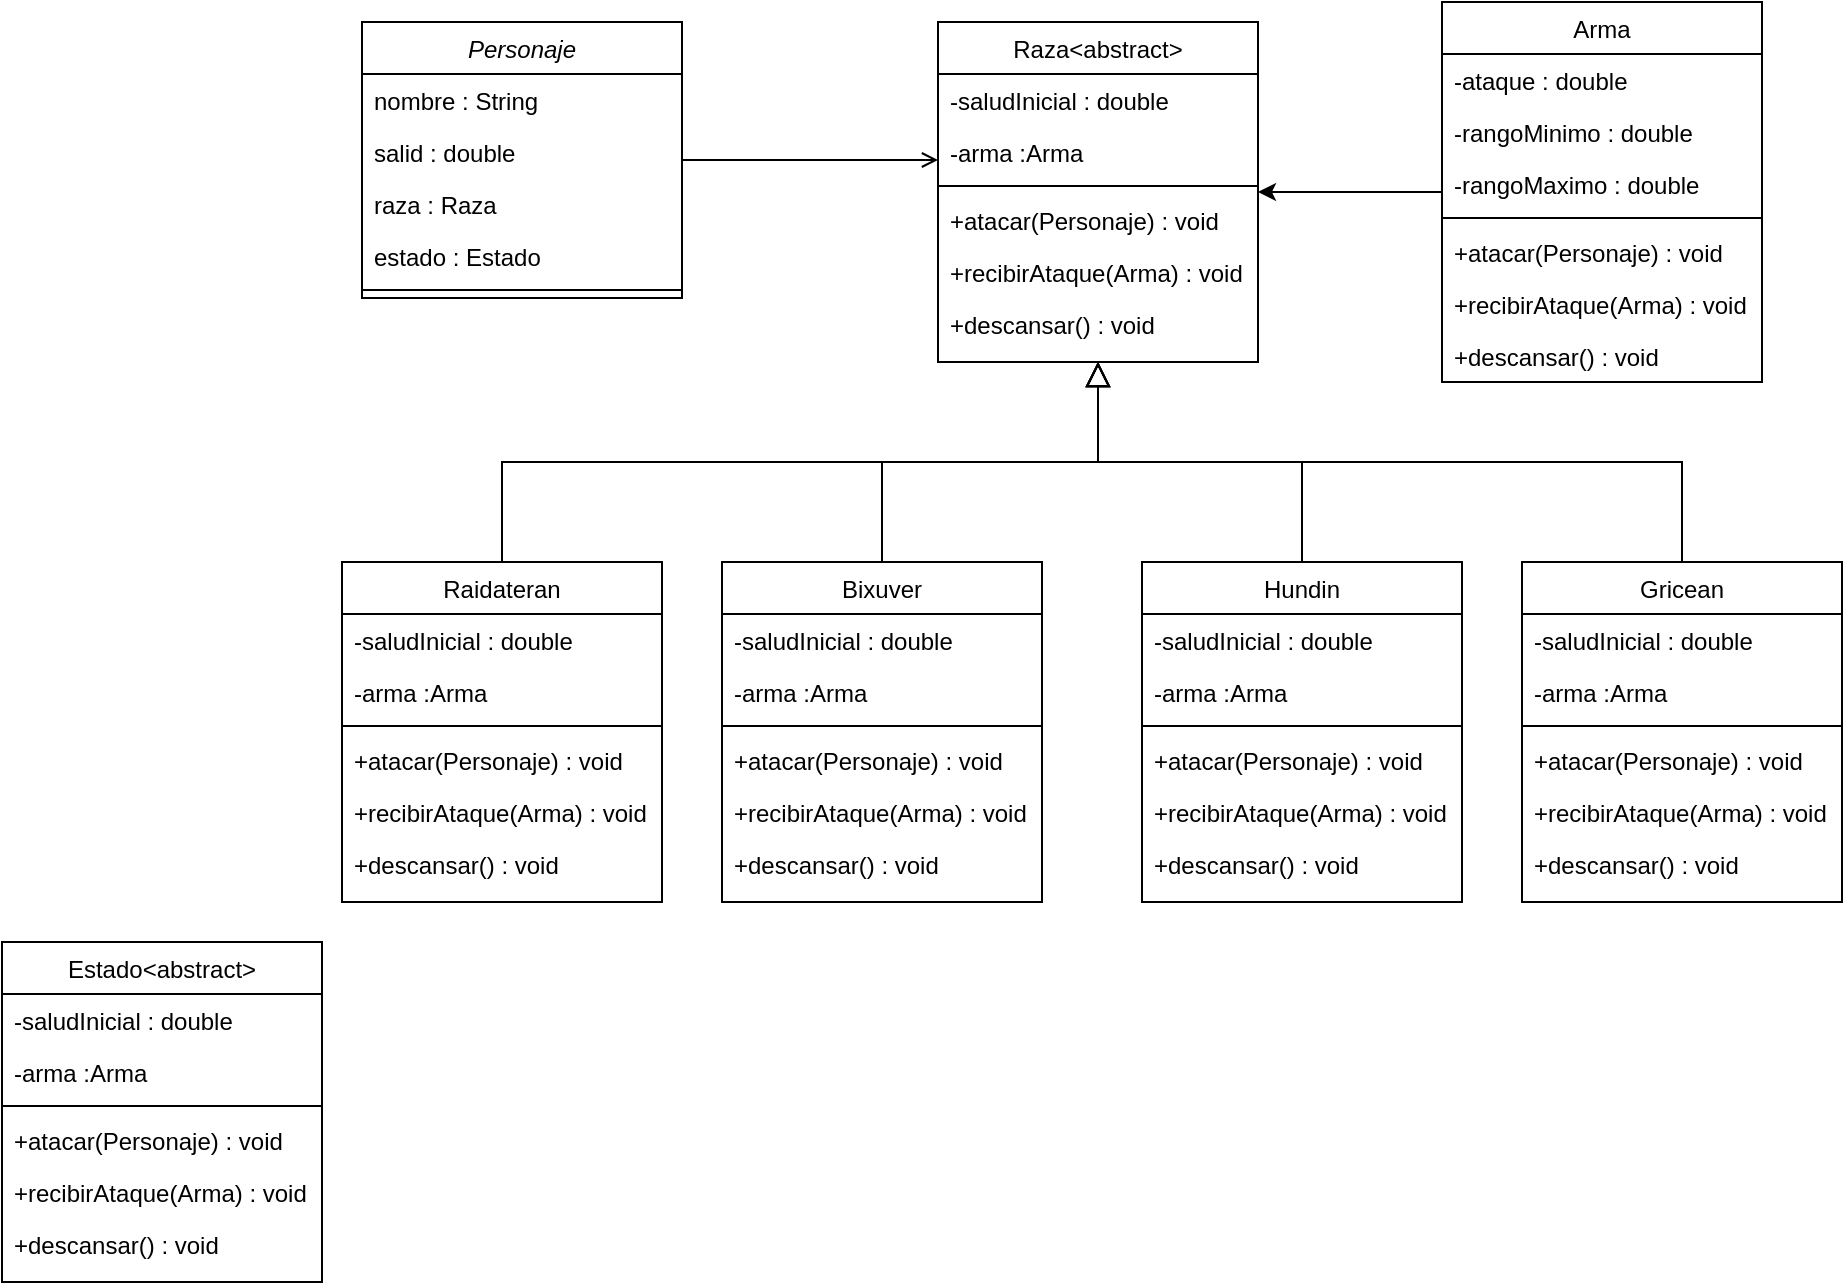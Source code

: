 <mxfile version="14.6.13" type="device"><diagram id="C5RBs43oDa-KdzZeNtuy" name="Page-1"><mxGraphModel dx="862" dy="450" grid="1" gridSize="10" guides="1" tooltips="1" connect="1" arrows="1" fold="1" page="1" pageScale="1" pageWidth="827" pageHeight="1169" math="0" shadow="0"><root><mxCell id="WIyWlLk6GJQsqaUBKTNV-0"/><mxCell id="WIyWlLk6GJQsqaUBKTNV-1" parent="WIyWlLk6GJQsqaUBKTNV-0"/><mxCell id="zkfFHV4jXpPFQw0GAbJ--0" value="Personaje" style="swimlane;fontStyle=2;align=center;verticalAlign=top;childLayout=stackLayout;horizontal=1;startSize=26;horizontalStack=0;resizeParent=1;resizeLast=0;collapsible=1;marginBottom=0;rounded=0;shadow=0;strokeWidth=1;" parent="WIyWlLk6GJQsqaUBKTNV-1" vertex="1"><mxGeometry x="220" y="120" width="160" height="138" as="geometry"><mxRectangle x="230" y="140" width="160" height="26" as="alternateBounds"/></mxGeometry></mxCell><mxCell id="zkfFHV4jXpPFQw0GAbJ--1" value="nombre : String" style="text;align=left;verticalAlign=top;spacingLeft=4;spacingRight=4;overflow=hidden;rotatable=0;points=[[0,0.5],[1,0.5]];portConstraint=eastwest;" parent="zkfFHV4jXpPFQw0GAbJ--0" vertex="1"><mxGeometry y="26" width="160" height="26" as="geometry"/></mxCell><mxCell id="zkfFHV4jXpPFQw0GAbJ--2" value="salid : double" style="text;align=left;verticalAlign=top;spacingLeft=4;spacingRight=4;overflow=hidden;rotatable=0;points=[[0,0.5],[1,0.5]];portConstraint=eastwest;rounded=0;shadow=0;html=0;" parent="zkfFHV4jXpPFQw0GAbJ--0" vertex="1"><mxGeometry y="52" width="160" height="26" as="geometry"/></mxCell><mxCell id="zkfFHV4jXpPFQw0GAbJ--3" value="raza : Raza" style="text;align=left;verticalAlign=top;spacingLeft=4;spacingRight=4;overflow=hidden;rotatable=0;points=[[0,0.5],[1,0.5]];portConstraint=eastwest;rounded=0;shadow=0;html=0;" parent="zkfFHV4jXpPFQw0GAbJ--0" vertex="1"><mxGeometry y="78" width="160" height="26" as="geometry"/></mxCell><mxCell id="sboW8jeZVxDqX9G1kgW3-0" value="estado : Estado" style="text;align=left;verticalAlign=top;spacingLeft=4;spacingRight=4;overflow=hidden;rotatable=0;points=[[0,0.5],[1,0.5]];portConstraint=eastwest;rounded=0;shadow=0;html=0;" vertex="1" parent="zkfFHV4jXpPFQw0GAbJ--0"><mxGeometry y="104" width="160" height="26" as="geometry"/></mxCell><mxCell id="zkfFHV4jXpPFQw0GAbJ--4" value="" style="line;html=1;strokeWidth=1;align=left;verticalAlign=middle;spacingTop=-1;spacingLeft=3;spacingRight=3;rotatable=0;labelPosition=right;points=[];portConstraint=eastwest;" parent="zkfFHV4jXpPFQw0GAbJ--0" vertex="1"><mxGeometry y="130" width="160" height="8" as="geometry"/></mxCell><mxCell id="zkfFHV4jXpPFQw0GAbJ--12" value="" style="endArrow=block;endSize=10;endFill=0;shadow=0;strokeWidth=1;rounded=0;edgeStyle=elbowEdgeStyle;elbow=vertical;" parent="WIyWlLk6GJQsqaUBKTNV-1" target="zkfFHV4jXpPFQw0GAbJ--17" edge="1"><mxGeometry width="160" relative="1" as="geometry"><mxPoint x="480" y="390" as="sourcePoint"/><mxPoint x="200" y="203" as="targetPoint"/></mxGeometry></mxCell><mxCell id="zkfFHV4jXpPFQw0GAbJ--16" value="" style="endArrow=block;endSize=10;endFill=0;shadow=0;strokeWidth=1;rounded=0;edgeStyle=elbowEdgeStyle;elbow=vertical;" parent="WIyWlLk6GJQsqaUBKTNV-1" source="sboW8jeZVxDqX9G1kgW3-32" target="zkfFHV4jXpPFQw0GAbJ--17" edge="1"><mxGeometry width="160" relative="1" as="geometry"><mxPoint x="700" y="410" as="sourcePoint"/><mxPoint x="310" y="271" as="targetPoint"/></mxGeometry></mxCell><mxCell id="zkfFHV4jXpPFQw0GAbJ--17" value="Raza&lt;abstract&gt;" style="swimlane;fontStyle=0;align=center;verticalAlign=top;childLayout=stackLayout;horizontal=1;startSize=26;horizontalStack=0;resizeParent=1;resizeLast=0;collapsible=1;marginBottom=0;rounded=0;shadow=0;strokeWidth=1;" parent="WIyWlLk6GJQsqaUBKTNV-1" vertex="1"><mxGeometry x="508" y="120" width="160" height="170" as="geometry"><mxRectangle x="550" y="140" width="160" height="26" as="alternateBounds"/></mxGeometry></mxCell><mxCell id="zkfFHV4jXpPFQw0GAbJ--18" value="-saludInicial : double" style="text;align=left;verticalAlign=top;spacingLeft=4;spacingRight=4;overflow=hidden;rotatable=0;points=[[0,0.5],[1,0.5]];portConstraint=eastwest;" parent="zkfFHV4jXpPFQw0GAbJ--17" vertex="1"><mxGeometry y="26" width="160" height="26" as="geometry"/></mxCell><mxCell id="zkfFHV4jXpPFQw0GAbJ--19" value="-arma :Arma" style="text;align=left;verticalAlign=top;spacingLeft=4;spacingRight=4;overflow=hidden;rotatable=0;points=[[0,0.5],[1,0.5]];portConstraint=eastwest;rounded=0;shadow=0;html=0;" parent="zkfFHV4jXpPFQw0GAbJ--17" vertex="1"><mxGeometry y="52" width="160" height="26" as="geometry"/></mxCell><mxCell id="zkfFHV4jXpPFQw0GAbJ--23" value="" style="line;html=1;strokeWidth=1;align=left;verticalAlign=middle;spacingTop=-1;spacingLeft=3;spacingRight=3;rotatable=0;labelPosition=right;points=[];portConstraint=eastwest;" parent="zkfFHV4jXpPFQw0GAbJ--17" vertex="1"><mxGeometry y="78" width="160" height="8" as="geometry"/></mxCell><mxCell id="zkfFHV4jXpPFQw0GAbJ--24" value="+atacar(Personaje) : void" style="text;align=left;verticalAlign=top;spacingLeft=4;spacingRight=4;overflow=hidden;rotatable=0;points=[[0,0.5],[1,0.5]];portConstraint=eastwest;" parent="zkfFHV4jXpPFQw0GAbJ--17" vertex="1"><mxGeometry y="86" width="160" height="26" as="geometry"/></mxCell><mxCell id="zkfFHV4jXpPFQw0GAbJ--25" value="+recibirAtaque(Arma) : void" style="text;align=left;verticalAlign=top;spacingLeft=4;spacingRight=4;overflow=hidden;rotatable=0;points=[[0,0.5],[1,0.5]];portConstraint=eastwest;" parent="zkfFHV4jXpPFQw0GAbJ--17" vertex="1"><mxGeometry y="112" width="160" height="26" as="geometry"/></mxCell><mxCell id="sboW8jeZVxDqX9G1kgW3-1" value="+descansar() : void" style="text;align=left;verticalAlign=top;spacingLeft=4;spacingRight=4;overflow=hidden;rotatable=0;points=[[0,0.5],[1,0.5]];portConstraint=eastwest;" vertex="1" parent="zkfFHV4jXpPFQw0GAbJ--17"><mxGeometry y="138" width="160" height="26" as="geometry"/></mxCell><mxCell id="zkfFHV4jXpPFQw0GAbJ--26" value="" style="endArrow=open;shadow=0;strokeWidth=1;rounded=0;endFill=1;edgeStyle=elbowEdgeStyle;elbow=vertical;" parent="WIyWlLk6GJQsqaUBKTNV-1" source="zkfFHV4jXpPFQw0GAbJ--0" target="zkfFHV4jXpPFQw0GAbJ--17" edge="1"><mxGeometry x="0.5" y="41" relative="1" as="geometry"><mxPoint x="380" y="192" as="sourcePoint"/><mxPoint x="540" y="192" as="targetPoint"/><mxPoint x="-40" y="32" as="offset"/></mxGeometry></mxCell><mxCell id="sboW8jeZVxDqX9G1kgW3-17" style="edgeStyle=orthogonalEdgeStyle;rounded=0;orthogonalLoop=1;jettySize=auto;html=1;" edge="1" parent="WIyWlLk6GJQsqaUBKTNV-1" source="sboW8jeZVxDqX9G1kgW3-2" target="zkfFHV4jXpPFQw0GAbJ--17"><mxGeometry relative="1" as="geometry"/></mxCell><mxCell id="sboW8jeZVxDqX9G1kgW3-2" value="Arma" style="swimlane;fontStyle=0;align=center;verticalAlign=top;childLayout=stackLayout;horizontal=1;startSize=26;horizontalStack=0;resizeParent=1;resizeLast=0;collapsible=1;marginBottom=0;rounded=0;shadow=0;strokeWidth=1;" vertex="1" parent="WIyWlLk6GJQsqaUBKTNV-1"><mxGeometry x="760" y="110" width="160" height="190" as="geometry"><mxRectangle x="550" y="140" width="160" height="26" as="alternateBounds"/></mxGeometry></mxCell><mxCell id="sboW8jeZVxDqX9G1kgW3-3" value="-ataque : double" style="text;align=left;verticalAlign=top;spacingLeft=4;spacingRight=4;overflow=hidden;rotatable=0;points=[[0,0.5],[1,0.5]];portConstraint=eastwest;" vertex="1" parent="sboW8jeZVxDqX9G1kgW3-2"><mxGeometry y="26" width="160" height="26" as="geometry"/></mxCell><mxCell id="sboW8jeZVxDqX9G1kgW3-4" value="-rangoMinimo : double" style="text;align=left;verticalAlign=top;spacingLeft=4;spacingRight=4;overflow=hidden;rotatable=0;points=[[0,0.5],[1,0.5]];portConstraint=eastwest;rounded=0;shadow=0;html=0;" vertex="1" parent="sboW8jeZVxDqX9G1kgW3-2"><mxGeometry y="52" width="160" height="26" as="geometry"/></mxCell><mxCell id="sboW8jeZVxDqX9G1kgW3-16" value="-rangoMaximo : double" style="text;align=left;verticalAlign=top;spacingLeft=4;spacingRight=4;overflow=hidden;rotatable=0;points=[[0,0.5],[1,0.5]];portConstraint=eastwest;rounded=0;shadow=0;html=0;" vertex="1" parent="sboW8jeZVxDqX9G1kgW3-2"><mxGeometry y="78" width="160" height="26" as="geometry"/></mxCell><mxCell id="sboW8jeZVxDqX9G1kgW3-5" value="" style="line;html=1;strokeWidth=1;align=left;verticalAlign=middle;spacingTop=-1;spacingLeft=3;spacingRight=3;rotatable=0;labelPosition=right;points=[];portConstraint=eastwest;" vertex="1" parent="sboW8jeZVxDqX9G1kgW3-2"><mxGeometry y="104" width="160" height="8" as="geometry"/></mxCell><mxCell id="sboW8jeZVxDqX9G1kgW3-6" value="+atacar(Personaje) : void" style="text;align=left;verticalAlign=top;spacingLeft=4;spacingRight=4;overflow=hidden;rotatable=0;points=[[0,0.5],[1,0.5]];portConstraint=eastwest;" vertex="1" parent="sboW8jeZVxDqX9G1kgW3-2"><mxGeometry y="112" width="160" height="26" as="geometry"/></mxCell><mxCell id="sboW8jeZVxDqX9G1kgW3-7" value="+recibirAtaque(Arma) : void" style="text;align=left;verticalAlign=top;spacingLeft=4;spacingRight=4;overflow=hidden;rotatable=0;points=[[0,0.5],[1,0.5]];portConstraint=eastwest;" vertex="1" parent="sboW8jeZVxDqX9G1kgW3-2"><mxGeometry y="138" width="160" height="26" as="geometry"/></mxCell><mxCell id="sboW8jeZVxDqX9G1kgW3-8" value="+descansar() : void" style="text;align=left;verticalAlign=top;spacingLeft=4;spacingRight=4;overflow=hidden;rotatable=0;points=[[0,0.5],[1,0.5]];portConstraint=eastwest;" vertex="1" parent="sboW8jeZVxDqX9G1kgW3-2"><mxGeometry y="164" width="160" height="26" as="geometry"/></mxCell><mxCell id="sboW8jeZVxDqX9G1kgW3-32" value="Hundin" style="swimlane;fontStyle=0;align=center;verticalAlign=top;childLayout=stackLayout;horizontal=1;startSize=26;horizontalStack=0;resizeParent=1;resizeLast=0;collapsible=1;marginBottom=0;rounded=0;shadow=0;strokeWidth=1;" vertex="1" parent="WIyWlLk6GJQsqaUBKTNV-1"><mxGeometry x="610" y="390" width="160" height="170" as="geometry"><mxRectangle x="550" y="140" width="160" height="26" as="alternateBounds"/></mxGeometry></mxCell><mxCell id="sboW8jeZVxDqX9G1kgW3-33" value="-saludInicial : double" style="text;align=left;verticalAlign=top;spacingLeft=4;spacingRight=4;overflow=hidden;rotatable=0;points=[[0,0.5],[1,0.5]];portConstraint=eastwest;" vertex="1" parent="sboW8jeZVxDqX9G1kgW3-32"><mxGeometry y="26" width="160" height="26" as="geometry"/></mxCell><mxCell id="sboW8jeZVxDqX9G1kgW3-34" value="-arma :Arma" style="text;align=left;verticalAlign=top;spacingLeft=4;spacingRight=4;overflow=hidden;rotatable=0;points=[[0,0.5],[1,0.5]];portConstraint=eastwest;rounded=0;shadow=0;html=0;" vertex="1" parent="sboW8jeZVxDqX9G1kgW3-32"><mxGeometry y="52" width="160" height="26" as="geometry"/></mxCell><mxCell id="sboW8jeZVxDqX9G1kgW3-35" value="" style="line;html=1;strokeWidth=1;align=left;verticalAlign=middle;spacingTop=-1;spacingLeft=3;spacingRight=3;rotatable=0;labelPosition=right;points=[];portConstraint=eastwest;" vertex="1" parent="sboW8jeZVxDqX9G1kgW3-32"><mxGeometry y="78" width="160" height="8" as="geometry"/></mxCell><mxCell id="sboW8jeZVxDqX9G1kgW3-36" value="+atacar(Personaje) : void" style="text;align=left;verticalAlign=top;spacingLeft=4;spacingRight=4;overflow=hidden;rotatable=0;points=[[0,0.5],[1,0.5]];portConstraint=eastwest;" vertex="1" parent="sboW8jeZVxDqX9G1kgW3-32"><mxGeometry y="86" width="160" height="26" as="geometry"/></mxCell><mxCell id="sboW8jeZVxDqX9G1kgW3-37" value="+recibirAtaque(Arma) : void" style="text;align=left;verticalAlign=top;spacingLeft=4;spacingRight=4;overflow=hidden;rotatable=0;points=[[0,0.5],[1,0.5]];portConstraint=eastwest;" vertex="1" parent="sboW8jeZVxDqX9G1kgW3-32"><mxGeometry y="112" width="160" height="26" as="geometry"/></mxCell><mxCell id="sboW8jeZVxDqX9G1kgW3-38" value="+descansar() : void" style="text;align=left;verticalAlign=top;spacingLeft=4;spacingRight=4;overflow=hidden;rotatable=0;points=[[0,0.5],[1,0.5]];portConstraint=eastwest;" vertex="1" parent="sboW8jeZVxDqX9G1kgW3-32"><mxGeometry y="138" width="160" height="26" as="geometry"/></mxCell><mxCell id="sboW8jeZVxDqX9G1kgW3-39" value="Gricean" style="swimlane;fontStyle=0;align=center;verticalAlign=top;childLayout=stackLayout;horizontal=1;startSize=26;horizontalStack=0;resizeParent=1;resizeLast=0;collapsible=1;marginBottom=0;rounded=0;shadow=0;strokeWidth=1;" vertex="1" parent="WIyWlLk6GJQsqaUBKTNV-1"><mxGeometry x="800" y="390" width="160" height="170" as="geometry"><mxRectangle x="550" y="140" width="160" height="26" as="alternateBounds"/></mxGeometry></mxCell><mxCell id="sboW8jeZVxDqX9G1kgW3-40" value="-saludInicial : double" style="text;align=left;verticalAlign=top;spacingLeft=4;spacingRight=4;overflow=hidden;rotatable=0;points=[[0,0.5],[1,0.5]];portConstraint=eastwest;" vertex="1" parent="sboW8jeZVxDqX9G1kgW3-39"><mxGeometry y="26" width="160" height="26" as="geometry"/></mxCell><mxCell id="sboW8jeZVxDqX9G1kgW3-41" value="-arma :Arma" style="text;align=left;verticalAlign=top;spacingLeft=4;spacingRight=4;overflow=hidden;rotatable=0;points=[[0,0.5],[1,0.5]];portConstraint=eastwest;rounded=0;shadow=0;html=0;" vertex="1" parent="sboW8jeZVxDqX9G1kgW3-39"><mxGeometry y="52" width="160" height="26" as="geometry"/></mxCell><mxCell id="sboW8jeZVxDqX9G1kgW3-42" value="" style="line;html=1;strokeWidth=1;align=left;verticalAlign=middle;spacingTop=-1;spacingLeft=3;spacingRight=3;rotatable=0;labelPosition=right;points=[];portConstraint=eastwest;" vertex="1" parent="sboW8jeZVxDqX9G1kgW3-39"><mxGeometry y="78" width="160" height="8" as="geometry"/></mxCell><mxCell id="sboW8jeZVxDqX9G1kgW3-43" value="+atacar(Personaje) : void" style="text;align=left;verticalAlign=top;spacingLeft=4;spacingRight=4;overflow=hidden;rotatable=0;points=[[0,0.5],[1,0.5]];portConstraint=eastwest;" vertex="1" parent="sboW8jeZVxDqX9G1kgW3-39"><mxGeometry y="86" width="160" height="26" as="geometry"/></mxCell><mxCell id="sboW8jeZVxDqX9G1kgW3-44" value="+recibirAtaque(Arma) : void" style="text;align=left;verticalAlign=top;spacingLeft=4;spacingRight=4;overflow=hidden;rotatable=0;points=[[0,0.5],[1,0.5]];portConstraint=eastwest;" vertex="1" parent="sboW8jeZVxDqX9G1kgW3-39"><mxGeometry y="112" width="160" height="26" as="geometry"/></mxCell><mxCell id="sboW8jeZVxDqX9G1kgW3-45" value="+descansar() : void" style="text;align=left;verticalAlign=top;spacingLeft=4;spacingRight=4;overflow=hidden;rotatable=0;points=[[0,0.5],[1,0.5]];portConstraint=eastwest;" vertex="1" parent="sboW8jeZVxDqX9G1kgW3-39"><mxGeometry y="138" width="160" height="26" as="geometry"/></mxCell><mxCell id="sboW8jeZVxDqX9G1kgW3-46" value="Bixuver" style="swimlane;fontStyle=0;align=center;verticalAlign=top;childLayout=stackLayout;horizontal=1;startSize=26;horizontalStack=0;resizeParent=1;resizeLast=0;collapsible=1;marginBottom=0;rounded=0;shadow=0;strokeWidth=1;" vertex="1" parent="WIyWlLk6GJQsqaUBKTNV-1"><mxGeometry x="400" y="390" width="160" height="170" as="geometry"><mxRectangle x="550" y="140" width="160" height="26" as="alternateBounds"/></mxGeometry></mxCell><mxCell id="sboW8jeZVxDqX9G1kgW3-47" value="-saludInicial : double" style="text;align=left;verticalAlign=top;spacingLeft=4;spacingRight=4;overflow=hidden;rotatable=0;points=[[0,0.5],[1,0.5]];portConstraint=eastwest;" vertex="1" parent="sboW8jeZVxDqX9G1kgW3-46"><mxGeometry y="26" width="160" height="26" as="geometry"/></mxCell><mxCell id="sboW8jeZVxDqX9G1kgW3-48" value="-arma :Arma" style="text;align=left;verticalAlign=top;spacingLeft=4;spacingRight=4;overflow=hidden;rotatable=0;points=[[0,0.5],[1,0.5]];portConstraint=eastwest;rounded=0;shadow=0;html=0;" vertex="1" parent="sboW8jeZVxDqX9G1kgW3-46"><mxGeometry y="52" width="160" height="26" as="geometry"/></mxCell><mxCell id="sboW8jeZVxDqX9G1kgW3-49" value="" style="line;html=1;strokeWidth=1;align=left;verticalAlign=middle;spacingTop=-1;spacingLeft=3;spacingRight=3;rotatable=0;labelPosition=right;points=[];portConstraint=eastwest;" vertex="1" parent="sboW8jeZVxDqX9G1kgW3-46"><mxGeometry y="78" width="160" height="8" as="geometry"/></mxCell><mxCell id="sboW8jeZVxDqX9G1kgW3-50" value="+atacar(Personaje) : void" style="text;align=left;verticalAlign=top;spacingLeft=4;spacingRight=4;overflow=hidden;rotatable=0;points=[[0,0.5],[1,0.5]];portConstraint=eastwest;" vertex="1" parent="sboW8jeZVxDqX9G1kgW3-46"><mxGeometry y="86" width="160" height="26" as="geometry"/></mxCell><mxCell id="sboW8jeZVxDqX9G1kgW3-51" value="+recibirAtaque(Arma) : void" style="text;align=left;verticalAlign=top;spacingLeft=4;spacingRight=4;overflow=hidden;rotatable=0;points=[[0,0.5],[1,0.5]];portConstraint=eastwest;" vertex="1" parent="sboW8jeZVxDqX9G1kgW3-46"><mxGeometry y="112" width="160" height="26" as="geometry"/></mxCell><mxCell id="sboW8jeZVxDqX9G1kgW3-52" value="+descansar() : void" style="text;align=left;verticalAlign=top;spacingLeft=4;spacingRight=4;overflow=hidden;rotatable=0;points=[[0,0.5],[1,0.5]];portConstraint=eastwest;" vertex="1" parent="sboW8jeZVxDqX9G1kgW3-46"><mxGeometry y="138" width="160" height="26" as="geometry"/></mxCell><mxCell id="sboW8jeZVxDqX9G1kgW3-53" value="Raidateran" style="swimlane;fontStyle=0;align=center;verticalAlign=top;childLayout=stackLayout;horizontal=1;startSize=26;horizontalStack=0;resizeParent=1;resizeLast=0;collapsible=1;marginBottom=0;rounded=0;shadow=0;strokeWidth=1;" vertex="1" parent="WIyWlLk6GJQsqaUBKTNV-1"><mxGeometry x="210" y="390" width="160" height="170" as="geometry"><mxRectangle x="550" y="140" width="160" height="26" as="alternateBounds"/></mxGeometry></mxCell><mxCell id="sboW8jeZVxDqX9G1kgW3-54" value="-saludInicial : double" style="text;align=left;verticalAlign=top;spacingLeft=4;spacingRight=4;overflow=hidden;rotatable=0;points=[[0,0.5],[1,0.5]];portConstraint=eastwest;" vertex="1" parent="sboW8jeZVxDqX9G1kgW3-53"><mxGeometry y="26" width="160" height="26" as="geometry"/></mxCell><mxCell id="sboW8jeZVxDqX9G1kgW3-55" value="-arma :Arma" style="text;align=left;verticalAlign=top;spacingLeft=4;spacingRight=4;overflow=hidden;rotatable=0;points=[[0,0.5],[1,0.5]];portConstraint=eastwest;rounded=0;shadow=0;html=0;" vertex="1" parent="sboW8jeZVxDqX9G1kgW3-53"><mxGeometry y="52" width="160" height="26" as="geometry"/></mxCell><mxCell id="sboW8jeZVxDqX9G1kgW3-56" value="" style="line;html=1;strokeWidth=1;align=left;verticalAlign=middle;spacingTop=-1;spacingLeft=3;spacingRight=3;rotatable=0;labelPosition=right;points=[];portConstraint=eastwest;" vertex="1" parent="sboW8jeZVxDqX9G1kgW3-53"><mxGeometry y="78" width="160" height="8" as="geometry"/></mxCell><mxCell id="sboW8jeZVxDqX9G1kgW3-57" value="+atacar(Personaje) : void" style="text;align=left;verticalAlign=top;spacingLeft=4;spacingRight=4;overflow=hidden;rotatable=0;points=[[0,0.5],[1,0.5]];portConstraint=eastwest;" vertex="1" parent="sboW8jeZVxDqX9G1kgW3-53"><mxGeometry y="86" width="160" height="26" as="geometry"/></mxCell><mxCell id="sboW8jeZVxDqX9G1kgW3-58" value="+recibirAtaque(Arma) : void" style="text;align=left;verticalAlign=top;spacingLeft=4;spacingRight=4;overflow=hidden;rotatable=0;points=[[0,0.5],[1,0.5]];portConstraint=eastwest;" vertex="1" parent="sboW8jeZVxDqX9G1kgW3-53"><mxGeometry y="112" width="160" height="26" as="geometry"/></mxCell><mxCell id="sboW8jeZVxDqX9G1kgW3-59" value="+descansar() : void" style="text;align=left;verticalAlign=top;spacingLeft=4;spacingRight=4;overflow=hidden;rotatable=0;points=[[0,0.5],[1,0.5]];portConstraint=eastwest;" vertex="1" parent="sboW8jeZVxDqX9G1kgW3-53"><mxGeometry y="138" width="160" height="26" as="geometry"/></mxCell><mxCell id="sboW8jeZVxDqX9G1kgW3-60" value="" style="endArrow=block;endSize=10;endFill=0;shadow=0;strokeWidth=1;rounded=0;edgeStyle=elbowEdgeStyle;elbow=vertical;" edge="1" parent="WIyWlLk6GJQsqaUBKTNV-1" source="sboW8jeZVxDqX9G1kgW3-53" target="zkfFHV4jXpPFQw0GAbJ--17"><mxGeometry width="160" relative="1" as="geometry"><mxPoint x="490" y="400" as="sourcePoint"/><mxPoint x="580" y="130" as="targetPoint"/></mxGeometry></mxCell><mxCell id="sboW8jeZVxDqX9G1kgW3-61" value="" style="endArrow=block;endSize=10;endFill=0;shadow=0;strokeWidth=1;rounded=0;edgeStyle=elbowEdgeStyle;elbow=vertical;" edge="1" parent="WIyWlLk6GJQsqaUBKTNV-1" source="sboW8jeZVxDqX9G1kgW3-39" target="zkfFHV4jXpPFQw0GAbJ--17"><mxGeometry width="160" relative="1" as="geometry"><mxPoint x="500" y="410" as="sourcePoint"/><mxPoint x="608" y="310" as="targetPoint"/></mxGeometry></mxCell><mxCell id="sboW8jeZVxDqX9G1kgW3-62" value="Estado&lt;abstract&gt;" style="swimlane;fontStyle=0;align=center;verticalAlign=top;childLayout=stackLayout;horizontal=1;startSize=26;horizontalStack=0;resizeParent=1;resizeLast=0;collapsible=1;marginBottom=0;rounded=0;shadow=0;strokeWidth=1;" vertex="1" parent="WIyWlLk6GJQsqaUBKTNV-1"><mxGeometry x="40" y="580" width="160" height="170" as="geometry"><mxRectangle x="550" y="140" width="160" height="26" as="alternateBounds"/></mxGeometry></mxCell><mxCell id="sboW8jeZVxDqX9G1kgW3-63" value="-saludInicial : double" style="text;align=left;verticalAlign=top;spacingLeft=4;spacingRight=4;overflow=hidden;rotatable=0;points=[[0,0.5],[1,0.5]];portConstraint=eastwest;" vertex="1" parent="sboW8jeZVxDqX9G1kgW3-62"><mxGeometry y="26" width="160" height="26" as="geometry"/></mxCell><mxCell id="sboW8jeZVxDqX9G1kgW3-64" value="-arma :Arma" style="text;align=left;verticalAlign=top;spacingLeft=4;spacingRight=4;overflow=hidden;rotatable=0;points=[[0,0.5],[1,0.5]];portConstraint=eastwest;rounded=0;shadow=0;html=0;" vertex="1" parent="sboW8jeZVxDqX9G1kgW3-62"><mxGeometry y="52" width="160" height="26" as="geometry"/></mxCell><mxCell id="sboW8jeZVxDqX9G1kgW3-65" value="" style="line;html=1;strokeWidth=1;align=left;verticalAlign=middle;spacingTop=-1;spacingLeft=3;spacingRight=3;rotatable=0;labelPosition=right;points=[];portConstraint=eastwest;" vertex="1" parent="sboW8jeZVxDqX9G1kgW3-62"><mxGeometry y="78" width="160" height="8" as="geometry"/></mxCell><mxCell id="sboW8jeZVxDqX9G1kgW3-66" value="+atacar(Personaje) : void" style="text;align=left;verticalAlign=top;spacingLeft=4;spacingRight=4;overflow=hidden;rotatable=0;points=[[0,0.5],[1,0.5]];portConstraint=eastwest;" vertex="1" parent="sboW8jeZVxDqX9G1kgW3-62"><mxGeometry y="86" width="160" height="26" as="geometry"/></mxCell><mxCell id="sboW8jeZVxDqX9G1kgW3-67" value="+recibirAtaque(Arma) : void" style="text;align=left;verticalAlign=top;spacingLeft=4;spacingRight=4;overflow=hidden;rotatable=0;points=[[0,0.5],[1,0.5]];portConstraint=eastwest;" vertex="1" parent="sboW8jeZVxDqX9G1kgW3-62"><mxGeometry y="112" width="160" height="26" as="geometry"/></mxCell><mxCell id="sboW8jeZVxDqX9G1kgW3-68" value="+descansar() : void" style="text;align=left;verticalAlign=top;spacingLeft=4;spacingRight=4;overflow=hidden;rotatable=0;points=[[0,0.5],[1,0.5]];portConstraint=eastwest;" vertex="1" parent="sboW8jeZVxDqX9G1kgW3-62"><mxGeometry y="138" width="160" height="26" as="geometry"/></mxCell></root></mxGraphModel></diagram></mxfile>
